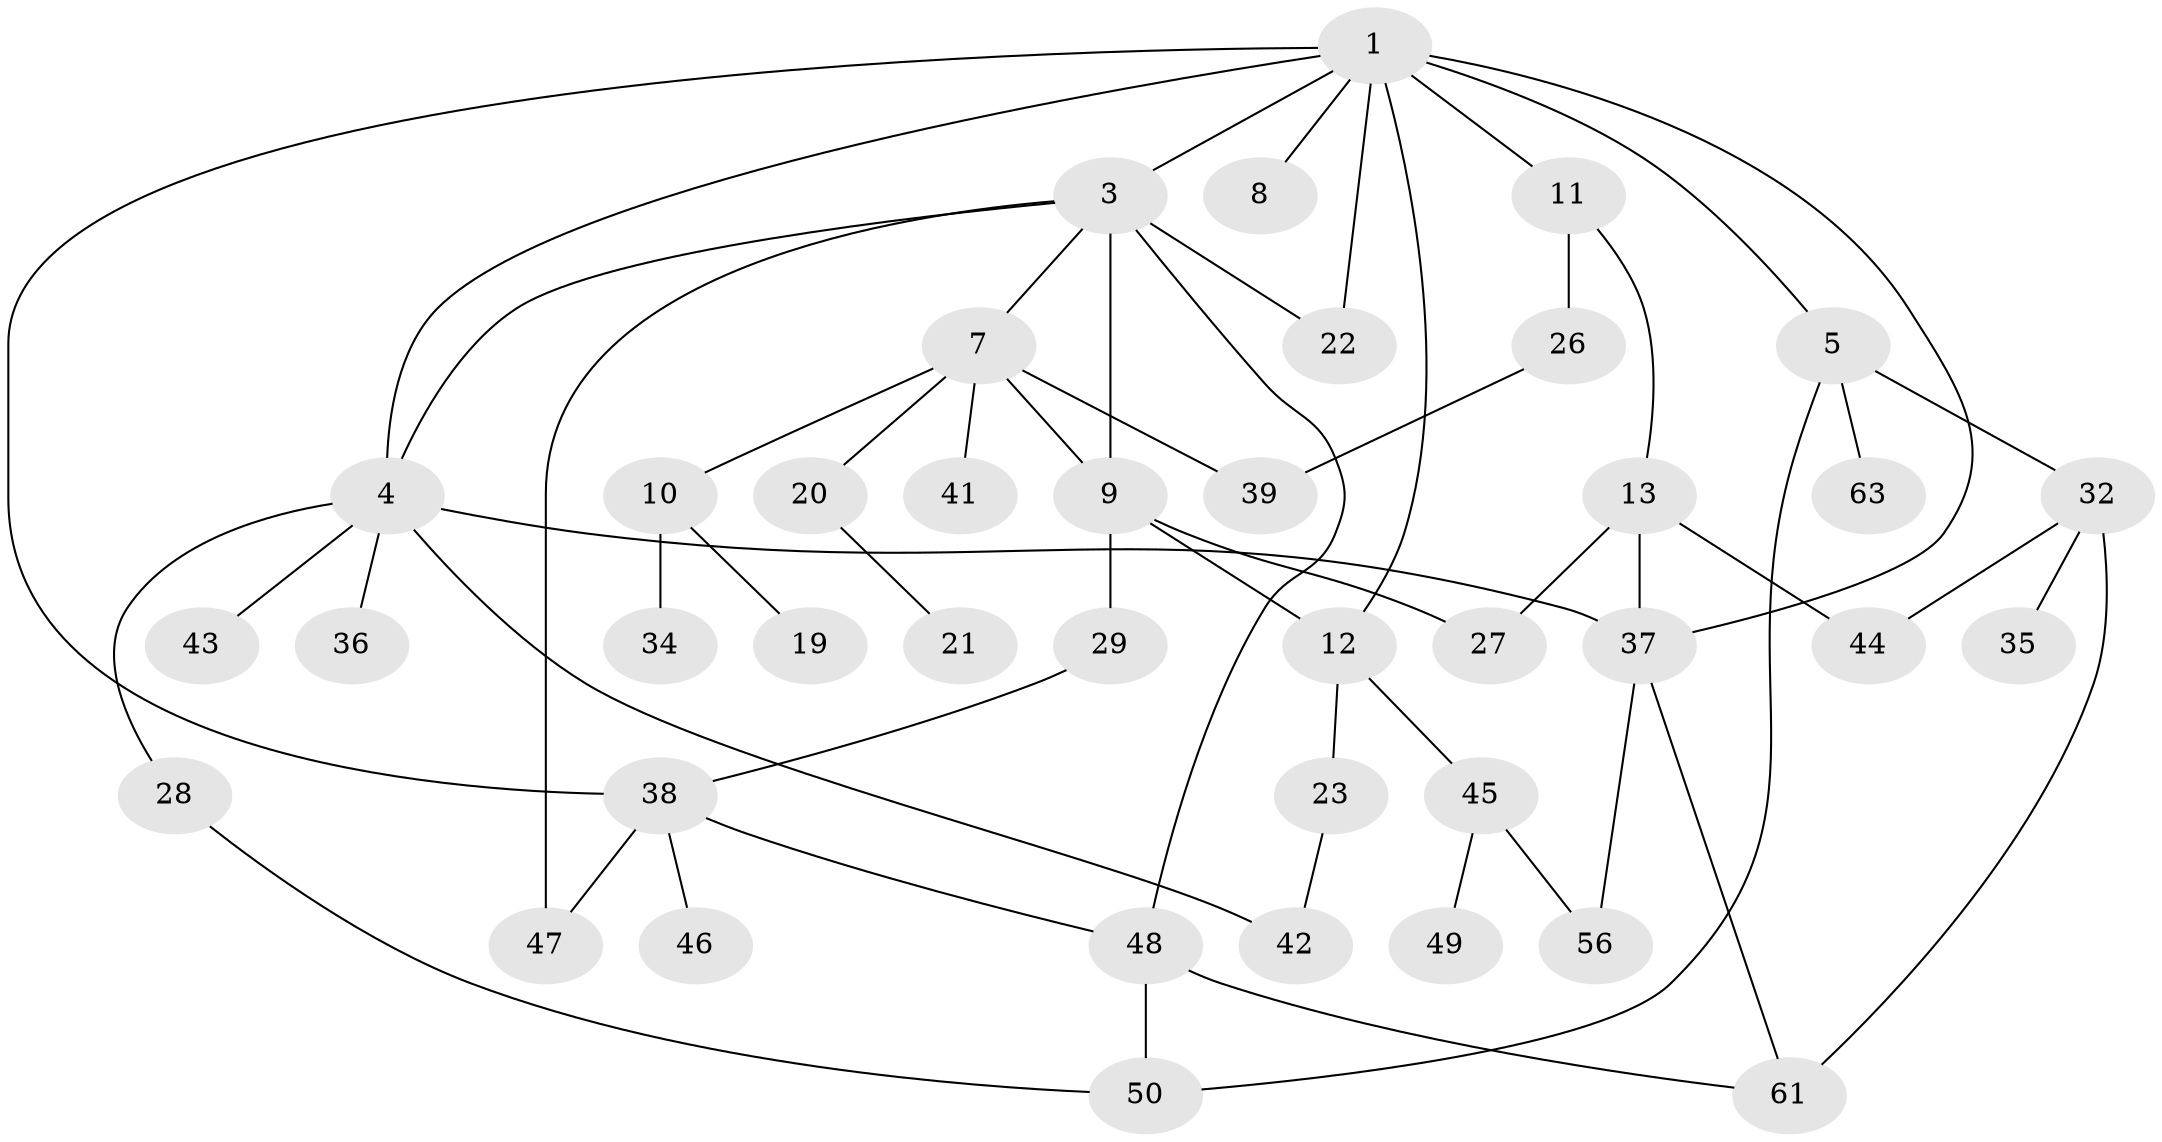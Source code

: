 // original degree distribution, {5: 0.029411764705882353, 6: 0.04411764705882353, 3: 0.29411764705882354, 4: 0.10294117647058823, 2: 0.2647058823529412, 1: 0.2647058823529412}
// Generated by graph-tools (version 1.1) at 2025/41/03/06/25 10:41:29]
// undirected, 40 vertices, 57 edges
graph export_dot {
graph [start="1"]
  node [color=gray90,style=filled];
  1 [super="+2"];
  3 [super="+14"];
  4 [super="+25"];
  5 [super="+6"];
  7 [super="+17"];
  8 [super="+18"];
  9 [super="+15"];
  10 [super="+30"];
  11 [super="+62"];
  12 [super="+16"];
  13 [super="+31"];
  19;
  20 [super="+24"];
  21;
  22;
  23;
  26 [super="+33"];
  27 [super="+40"];
  28 [super="+58"];
  29;
  32 [super="+54"];
  34 [super="+53"];
  35;
  36 [super="+68"];
  37 [super="+66"];
  38 [super="+67"];
  39 [super="+51"];
  41;
  42 [super="+60"];
  43;
  44;
  45 [super="+52"];
  46 [super="+59"];
  47 [super="+55"];
  48 [super="+64"];
  49;
  50 [super="+57"];
  56;
  61 [super="+65"];
  63;
  1 -- 3;
  1 -- 11;
  1 -- 22;
  1 -- 37;
  1 -- 4;
  1 -- 5;
  1 -- 38;
  1 -- 8;
  1 -- 12;
  3 -- 7;
  3 -- 9;
  3 -- 48;
  3 -- 22;
  3 -- 47;
  3 -- 4;
  4 -- 28;
  4 -- 36;
  4 -- 37;
  4 -- 43;
  4 -- 42;
  5 -- 32;
  5 -- 50;
  5 -- 63;
  7 -- 10;
  7 -- 41;
  7 -- 20;
  7 -- 39;
  7 -- 9;
  9 -- 12;
  9 -- 27;
  9 -- 29;
  10 -- 19;
  10 -- 34;
  11 -- 13;
  11 -- 26;
  12 -- 23;
  12 -- 45;
  13 -- 44;
  13 -- 37;
  13 -- 27;
  20 -- 21;
  23 -- 42;
  26 -- 39;
  28 -- 50;
  29 -- 38;
  32 -- 35;
  32 -- 44;
  32 -- 61;
  37 -- 56;
  37 -- 61;
  38 -- 46;
  38 -- 48;
  38 -- 47;
  45 -- 49;
  45 -- 56;
  48 -- 61;
  48 -- 50;
}
